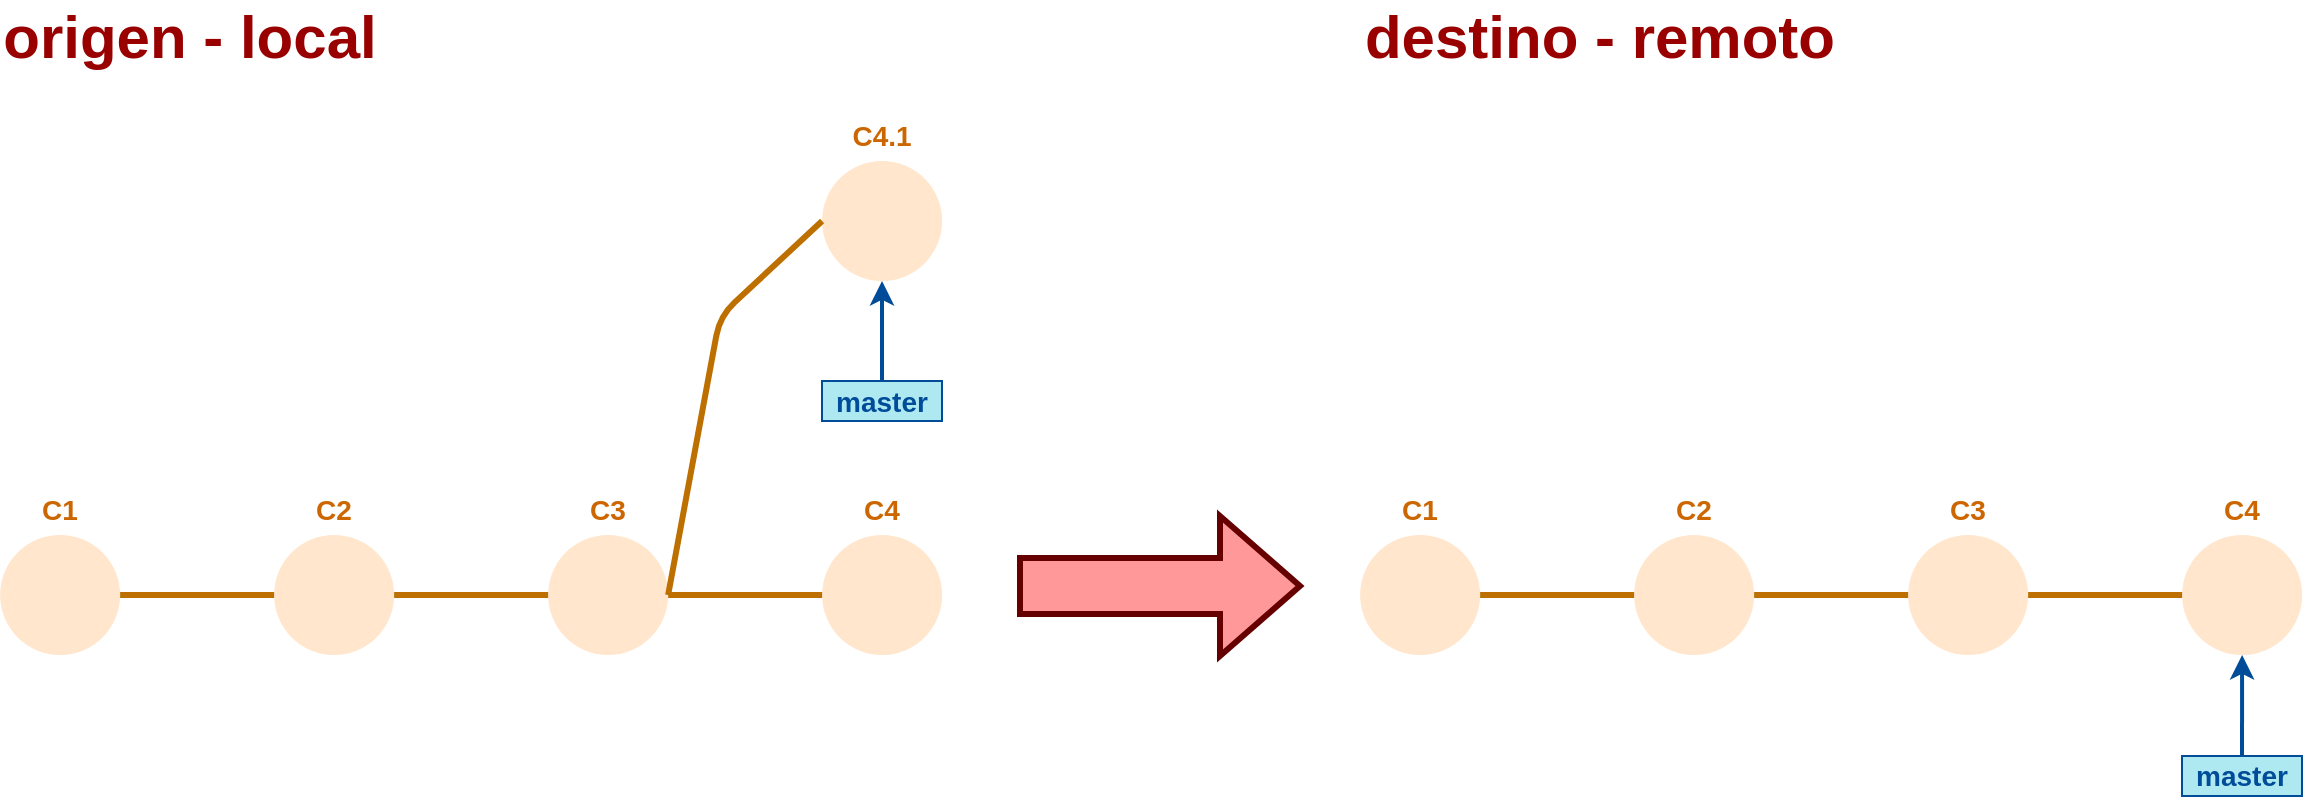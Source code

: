 <mxfile version="12.1.3" type="device" pages="1"><diagram id="HAET5fpl5bqPvAFkC88v" name="Page-1"><mxGraphModel dx="1374" dy="609" grid="1" gridSize="10" guides="1" tooltips="1" connect="1" arrows="1" fold="1" page="1" pageScale="1" pageWidth="1500" pageHeight="1569" math="0" shadow="0"><root><mxCell id="0"/><mxCell id="1" parent="0"/><mxCell id="OzglFJ8sJ1fg2wrmD4SC-4" value="" style="ellipse;whiteSpace=wrap;html=1;aspect=fixed;fillColor=#FFE6CC;strokeColor=none;" parent="1" vertex="1"><mxGeometry x="40.059" y="299.5" width="60" height="60" as="geometry"/></mxCell><mxCell id="OzglFJ8sJ1fg2wrmD4SC-5" value="" style="ellipse;whiteSpace=wrap;html=1;aspect=fixed;fillColor=#FFE6CC;strokeColor=none;" parent="1" vertex="1"><mxGeometry x="177.059" y="299.5" width="60" height="60" as="geometry"/></mxCell><mxCell id="OzglFJ8sJ1fg2wrmD4SC-6" value="" style="endArrow=none;html=1;entryX=1;entryY=0.5;entryDx=0;entryDy=0;exitX=0;exitY=0.5;exitDx=0;exitDy=0;endFill=0;fillColor=#f0a30a;strokeColor=#BD7000;strokeWidth=3;" parent="1" source="OzglFJ8sJ1fg2wrmD4SC-5" target="OzglFJ8sJ1fg2wrmD4SC-4" edge="1"><mxGeometry width="50" height="50" relative="1" as="geometry"><mxPoint x="40.059" y="449.5" as="sourcePoint"/><mxPoint x="90.059" y="399.5" as="targetPoint"/></mxGeometry></mxCell><mxCell id="OzglFJ8sJ1fg2wrmD4SC-7" value="C1" style="text;html=1;strokeColor=none;fillColor=none;align=center;verticalAlign=middle;whiteSpace=wrap;rounded=0;fontStyle=1;fontSize=14;fontColor=#CC6600;" parent="1" vertex="1"><mxGeometry x="50.059" y="276.5" width="40" height="20" as="geometry"/></mxCell><mxCell id="OzglFJ8sJ1fg2wrmD4SC-8" value="C2" style="text;html=1;strokeColor=none;fillColor=none;align=center;verticalAlign=middle;whiteSpace=wrap;rounded=0;fontStyle=1;fontSize=14;fontColor=#CC6600;" parent="1" vertex="1"><mxGeometry x="187.059" y="276.5" width="40" height="20" as="geometry"/></mxCell><mxCell id="OzglFJ8sJ1fg2wrmD4SC-9" value="" style="ellipse;whiteSpace=wrap;html=1;aspect=fixed;fillColor=#FFE6CC;strokeColor=none;" parent="1" vertex="1"><mxGeometry x="314.059" y="299.5" width="60" height="60" as="geometry"/></mxCell><mxCell id="OzglFJ8sJ1fg2wrmD4SC-10" value="" style="endArrow=none;html=1;entryX=1;entryY=0.5;entryDx=0;entryDy=0;exitX=0;exitY=0.5;exitDx=0;exitDy=0;endFill=0;fillColor=#f0a30a;strokeColor=#BD7000;strokeWidth=3;" parent="1" source="OzglFJ8sJ1fg2wrmD4SC-9" edge="1"><mxGeometry width="50" height="50" relative="1" as="geometry"><mxPoint x="177.059" y="449.5" as="sourcePoint"/><mxPoint x="237.059" y="329.5" as="targetPoint"/></mxGeometry></mxCell><mxCell id="OzglFJ8sJ1fg2wrmD4SC-11" value="C3" style="text;html=1;strokeColor=none;fillColor=none;align=center;verticalAlign=middle;whiteSpace=wrap;rounded=0;fontStyle=1;fontSize=14;fontColor=#CC6600;" parent="1" vertex="1"><mxGeometry x="324.059" y="276.5" width="40" height="20" as="geometry"/></mxCell><mxCell id="OzglFJ8sJ1fg2wrmD4SC-12" value="" style="ellipse;whiteSpace=wrap;html=1;aspect=fixed;fillColor=#FFE6CC;strokeColor=none;" parent="1" vertex="1"><mxGeometry x="451.059" y="299.5" width="60" height="60" as="geometry"/></mxCell><mxCell id="OzglFJ8sJ1fg2wrmD4SC-13" value="" style="endArrow=none;html=1;entryX=1;entryY=0.5;entryDx=0;entryDy=0;exitX=0;exitY=0.5;exitDx=0;exitDy=0;endFill=0;fillColor=#f0a30a;strokeColor=#BD7000;strokeWidth=3;" parent="1" source="OzglFJ8sJ1fg2wrmD4SC-12" edge="1"><mxGeometry width="50" height="50" relative="1" as="geometry"><mxPoint x="314.059" y="449.5" as="sourcePoint"/><mxPoint x="374.059" y="329.5" as="targetPoint"/></mxGeometry></mxCell><mxCell id="OzglFJ8sJ1fg2wrmD4SC-14" value="C4" style="text;html=1;strokeColor=none;fillColor=none;align=center;verticalAlign=middle;whiteSpace=wrap;rounded=0;fontStyle=1;fontSize=14;fontColor=#CC6600;" parent="1" vertex="1"><mxGeometry x="461.059" y="276.5" width="40" height="20" as="geometry"/></mxCell><mxCell id="mrfmCj64JZZggaUAGXXq-5" value="master" style="text;html=1;strokeColor=#004C99;fillColor=#AEE9F2;align=center;verticalAlign=middle;whiteSpace=wrap;rounded=0;fontStyle=1;fontSize=14;fontColor=#004C99;" parent="1" vertex="1"><mxGeometry x="451" y="222.5" width="60" height="20" as="geometry"/></mxCell><mxCell id="mrfmCj64JZZggaUAGXXq-6" value="" style="endArrow=classic;html=1;strokeColor=#004C99;fillColor=#FFB366;fontColor=#07733D;exitX=0.5;exitY=0;exitDx=0;exitDy=0;entryX=0.5;entryY=1;entryDx=0;entryDy=0;strokeWidth=2;" parent="1" source="mrfmCj64JZZggaUAGXXq-5" edge="1"><mxGeometry width="50" height="50" relative="1" as="geometry"><mxPoint x="491" y="62.5" as="sourcePoint"/><mxPoint x="481" y="172.5" as="targetPoint"/></mxGeometry></mxCell><mxCell id="zPBSEYW3uFYpWsZluzSr-5" value="" style="ellipse;whiteSpace=wrap;html=1;aspect=fixed;fillColor=#FFE6CC;strokeColor=none;" parent="1" vertex="1"><mxGeometry x="451.059" y="112.5" width="60" height="60" as="geometry"/></mxCell><mxCell id="zPBSEYW3uFYpWsZluzSr-6" value="C4.1" style="text;html=1;strokeColor=none;fillColor=none;align=center;verticalAlign=middle;whiteSpace=wrap;rounded=0;fontStyle=1;fontSize=14;fontColor=#CC6600;" parent="1" vertex="1"><mxGeometry x="461.059" y="89.5" width="40" height="20" as="geometry"/></mxCell><mxCell id="zPBSEYW3uFYpWsZluzSr-7" value="" style="endArrow=none;html=1;entryX=1;entryY=0.5;entryDx=0;entryDy=0;exitX=0;exitY=0.5;exitDx=0;exitDy=0;endFill=0;fillColor=#f0a30a;strokeColor=#BD7000;strokeWidth=3;" parent="1" source="zPBSEYW3uFYpWsZluzSr-5" target="OzglFJ8sJ1fg2wrmD4SC-9" edge="1"><mxGeometry width="50" height="50" relative="1" as="geometry"><mxPoint x="461.059" y="339.5" as="sourcePoint"/><mxPoint x="384.059" y="339.5" as="targetPoint"/><Array as="points"><mxPoint x="400" y="190"/></Array></mxGeometry></mxCell><mxCell id="OEd3HI6547WiltQD0KjU-1" value="origen - local" style="text;html=1;strokeColor=none;fillColor=none;align=center;verticalAlign=middle;whiteSpace=wrap;rounded=0;fontSize=30;fontStyle=1;fontColor=#990000;" vertex="1" parent="1"><mxGeometry x="40" y="40" width="190" height="20" as="geometry"/></mxCell><mxCell id="OEd3HI6547WiltQD0KjU-19" value="" style="ellipse;whiteSpace=wrap;html=1;aspect=fixed;fillColor=#FFE6CC;strokeColor=none;" vertex="1" parent="1"><mxGeometry x="720.059" y="299.5" width="60" height="60" as="geometry"/></mxCell><mxCell id="OEd3HI6547WiltQD0KjU-20" value="" style="ellipse;whiteSpace=wrap;html=1;aspect=fixed;fillColor=#FFE6CC;strokeColor=none;" vertex="1" parent="1"><mxGeometry x="857.059" y="299.5" width="60" height="60" as="geometry"/></mxCell><mxCell id="OEd3HI6547WiltQD0KjU-21" value="" style="endArrow=none;html=1;entryX=1;entryY=0.5;entryDx=0;entryDy=0;exitX=0;exitY=0.5;exitDx=0;exitDy=0;endFill=0;fillColor=#f0a30a;strokeColor=#BD7000;strokeWidth=3;" edge="1" parent="1" source="OEd3HI6547WiltQD0KjU-20" target="OEd3HI6547WiltQD0KjU-19"><mxGeometry width="50" height="50" relative="1" as="geometry"><mxPoint x="720.059" y="449.5" as="sourcePoint"/><mxPoint x="770.059" y="399.5" as="targetPoint"/></mxGeometry></mxCell><mxCell id="OEd3HI6547WiltQD0KjU-22" value="C1" style="text;html=1;strokeColor=none;fillColor=none;align=center;verticalAlign=middle;whiteSpace=wrap;rounded=0;fontStyle=1;fontSize=14;fontColor=#CC6600;" vertex="1" parent="1"><mxGeometry x="730.059" y="276.5" width="40" height="20" as="geometry"/></mxCell><mxCell id="OEd3HI6547WiltQD0KjU-23" value="C2" style="text;html=1;strokeColor=none;fillColor=none;align=center;verticalAlign=middle;whiteSpace=wrap;rounded=0;fontStyle=1;fontSize=14;fontColor=#CC6600;" vertex="1" parent="1"><mxGeometry x="867.059" y="276.5" width="40" height="20" as="geometry"/></mxCell><mxCell id="OEd3HI6547WiltQD0KjU-24" value="" style="ellipse;whiteSpace=wrap;html=1;aspect=fixed;fillColor=#FFE6CC;strokeColor=none;" vertex="1" parent="1"><mxGeometry x="994.059" y="299.5" width="60" height="60" as="geometry"/></mxCell><mxCell id="OEd3HI6547WiltQD0KjU-25" value="" style="endArrow=none;html=1;entryX=1;entryY=0.5;entryDx=0;entryDy=0;exitX=0;exitY=0.5;exitDx=0;exitDy=0;endFill=0;fillColor=#f0a30a;strokeColor=#BD7000;strokeWidth=3;" edge="1" parent="1" source="OEd3HI6547WiltQD0KjU-24"><mxGeometry width="50" height="50" relative="1" as="geometry"><mxPoint x="857.059" y="449.5" as="sourcePoint"/><mxPoint x="917.059" y="329.5" as="targetPoint"/></mxGeometry></mxCell><mxCell id="OEd3HI6547WiltQD0KjU-26" value="C3" style="text;html=1;strokeColor=none;fillColor=none;align=center;verticalAlign=middle;whiteSpace=wrap;rounded=0;fontStyle=1;fontSize=14;fontColor=#CC6600;" vertex="1" parent="1"><mxGeometry x="1004.059" y="276.5" width="40" height="20" as="geometry"/></mxCell><mxCell id="OEd3HI6547WiltQD0KjU-35" value="destino - remoto" style="text;html=1;strokeColor=none;fillColor=none;align=center;verticalAlign=middle;whiteSpace=wrap;rounded=0;fontSize=30;fontStyle=1;fontColor=#990000;" vertex="1" parent="1"><mxGeometry x="720" y="40" width="240" height="20" as="geometry"/></mxCell><mxCell id="OEd3HI6547WiltQD0KjU-36" value="master" style="text;html=1;strokeColor=#004C99;fillColor=#AEE9F2;align=center;verticalAlign=middle;whiteSpace=wrap;rounded=0;fontStyle=1;fontSize=14;fontColor=#004C99;" vertex="1" parent="1"><mxGeometry x="1131" y="410" width="60" height="20" as="geometry"/></mxCell><mxCell id="OEd3HI6547WiltQD0KjU-37" value="" style="endArrow=classic;html=1;strokeColor=#004C99;fillColor=#FFB366;fontColor=#07733D;exitX=0.5;exitY=0;exitDx=0;exitDy=0;strokeWidth=2;entryX=0.5;entryY=1;entryDx=0;entryDy=0;" edge="1" parent="1" source="OEd3HI6547WiltQD0KjU-36" target="OEd3HI6547WiltQD0KjU-43"><mxGeometry width="50" height="50" relative="1" as="geometry"><mxPoint x="1171" y="252.5" as="sourcePoint"/><mxPoint x="1161" y="363" as="targetPoint"/></mxGeometry></mxCell><mxCell id="OEd3HI6547WiltQD0KjU-40" value="" style="html=1;shadow=0;dashed=0;align=center;verticalAlign=middle;shape=mxgraph.arrows2.arrow;dy=0.6;dx=40;notch=0;fontSize=30;fontColor=#990000;strokeWidth=3;strokeColor=#660000;fillColor=#FF9999;" vertex="1" parent="1"><mxGeometry x="550" y="290" width="140" height="70" as="geometry"/></mxCell><mxCell id="OEd3HI6547WiltQD0KjU-43" value="" style="ellipse;whiteSpace=wrap;html=1;aspect=fixed;fillColor=#FFE6CC;strokeColor=none;" vertex="1" parent="1"><mxGeometry x="1131.059" y="299.5" width="60" height="60" as="geometry"/></mxCell><mxCell id="OEd3HI6547WiltQD0KjU-44" value="" style="endArrow=none;html=1;entryX=1;entryY=0.5;entryDx=0;entryDy=0;exitX=0;exitY=0.5;exitDx=0;exitDy=0;endFill=0;fillColor=#f0a30a;strokeColor=#BD7000;strokeWidth=3;" edge="1" parent="1" source="OEd3HI6547WiltQD0KjU-43" target="OEd3HI6547WiltQD0KjU-24"><mxGeometry width="50" height="50" relative="1" as="geometry"><mxPoint x="994.059" y="449.5" as="sourcePoint"/><mxPoint x="1054.059" y="329.5" as="targetPoint"/></mxGeometry></mxCell><mxCell id="OEd3HI6547WiltQD0KjU-45" value="C4" style="text;html=1;strokeColor=none;fillColor=none;align=center;verticalAlign=middle;whiteSpace=wrap;rounded=0;fontStyle=1;fontSize=14;fontColor=#CC6600;" vertex="1" parent="1"><mxGeometry x="1141.059" y="276.5" width="40" height="20" as="geometry"/></mxCell></root></mxGraphModel></diagram></mxfile>